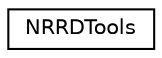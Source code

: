 digraph "Graphical Class Hierarchy"
{
  edge [fontname="Helvetica",fontsize="10",labelfontname="Helvetica",labelfontsize="10"];
  node [fontname="Helvetica",fontsize="10",shape=record];
  rankdir="LR";
  Node1 [label="NRRDTools",height=0.2,width=0.4,color="black", fillcolor="white", style="filled",URL="$class_n_r_r_d_tools.html"];
}
